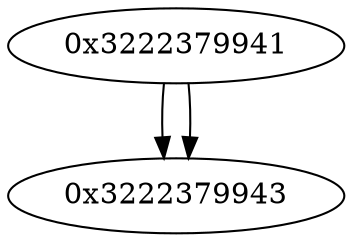 digraph G{
/* nodes */
  n1 [label="0x3222379941"]
  n2 [label="0x3222379943"]
/* edges */
n1 -> n2;
n1 -> n2;
}
